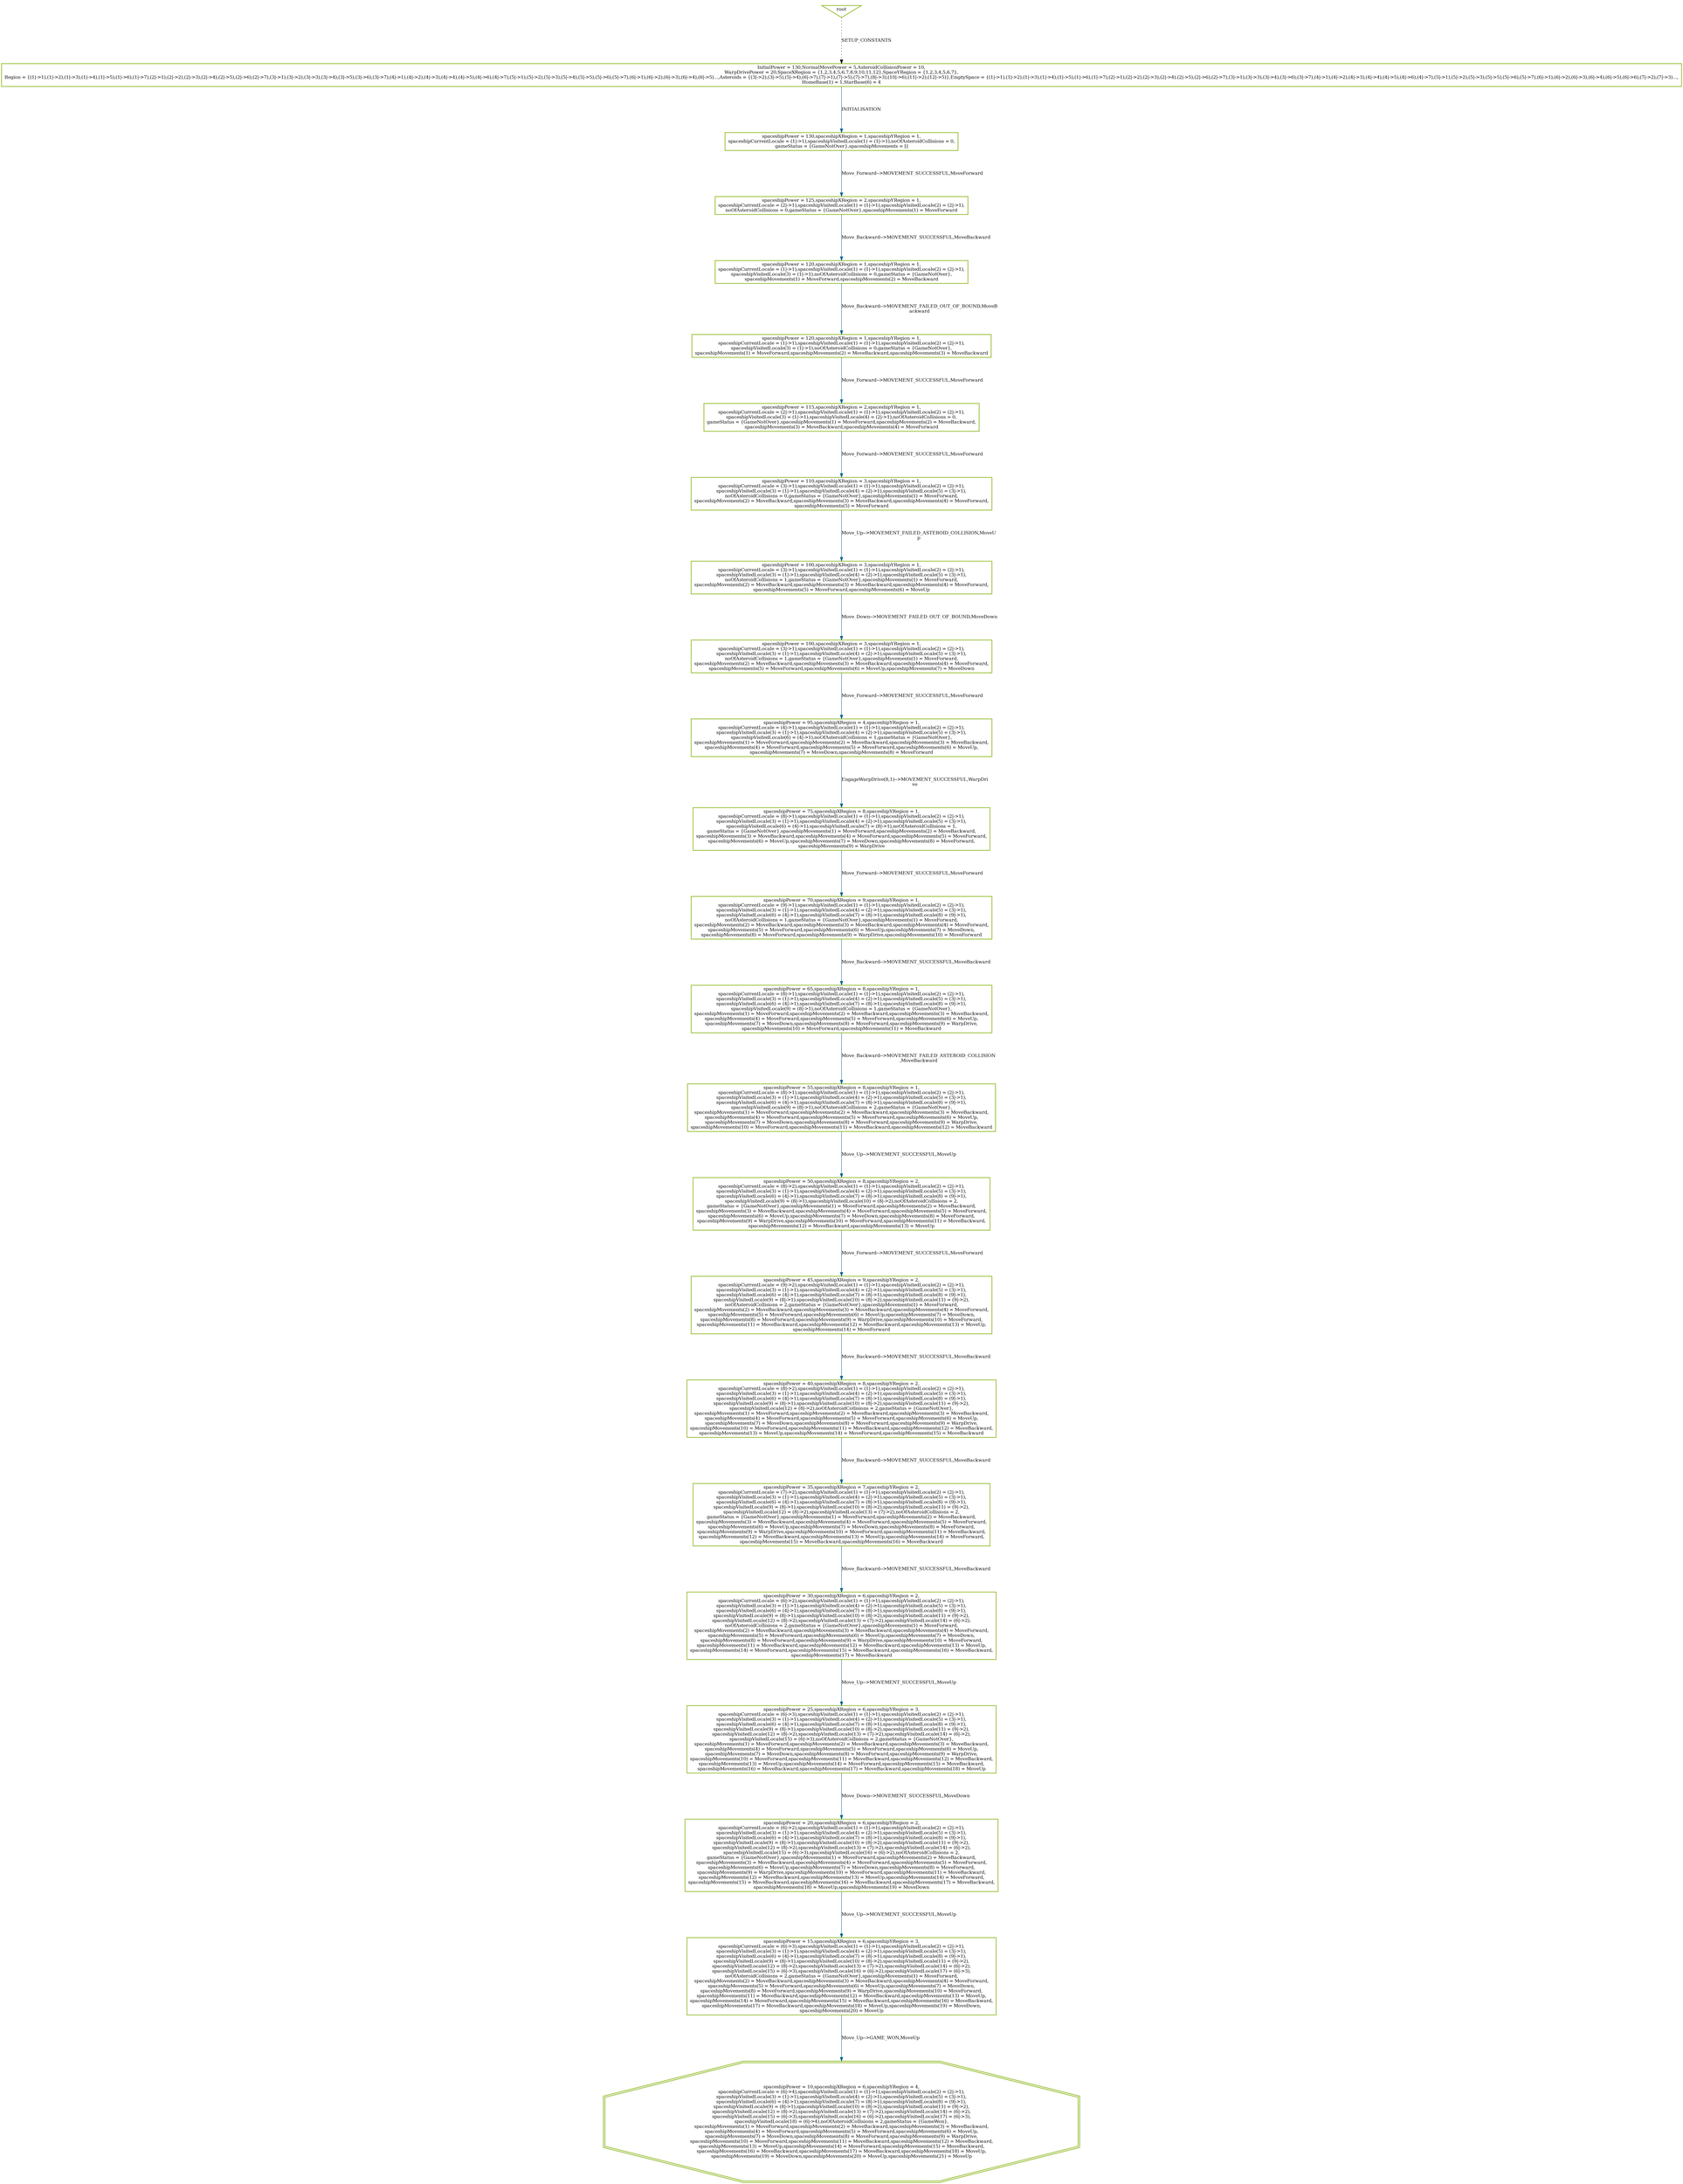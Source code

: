 digraph history {
graph [nodesep=1.5, ranksep=1.5];
0 [shape=box, color="#99BF38", fontsize=12, penwidth=2, label="InitialPower = 130,NormalMovePower = 5,AsteroidCollisionPower = 10,\nWarpDrivePower = 20,SpaceXRegion = \{1,2,3,4,5,6,7,8,9,10,11,12\},SpaceYRegion = \{1,2,3,4,5,6,7\},\nRegion = \{(1\|-\>1),(1\|-\>2),(1\|-\>3),(1\|-\>4),(1\|-\>5),(1\|-\>6),(1\|-\>7),(2\|-\>1),(2\|-\>2),(2\|-\>3),(2\|-\>4),(2\|-\>5),(2\|-\>6),(2\|-\>7),(3\|-\>1),(3\|-\>2),(3\|-\>3),(3\|-\>4),(3\|-\>5),(3\|-\>6),(3\|-\>7),(4\|-\>1),(4\|-\>2),(4\|-\>3),(4\|-\>4),(4\|-\>5),(4\|-\>6),(4\|-\>7),(5\|-\>1),(5\|-\>2),(5\|-\>3),(5\|-\>4),(5\|-\>5),(5\|-\>6),(5\|-\>7),(6\|-\>1),(6\|-\>2),(6\|-\>3),(6\|-\>4),(6\|-\>5)...,Asteroids = \{(3\|-\>2),(3\|-\>5),(5\|-\>4),(6\|-\>7),(7\|-\>1),(7\|-\>5),(7\|-\>7),(8\|-\>3),(10\|-\>6),(11\|-\>2),(12\|-\>5)\},EmptySpace = \{(1\|-\>1),(1\|-\>2),(1\|-\>3),(1\|-\>4),(1\|-\>5),(1\|-\>6),(1\|-\>7),(2\|-\>1),(2\|-\>2),(2\|-\>3),(2\|-\>4),(2\|-\>5),(2\|-\>6),(2\|-\>7),(3\|-\>1),(3\|-\>3),(3\|-\>4),(3\|-\>6),(3\|-\>7),(4\|-\>1),(4\|-\>2),(4\|-\>3),(4\|-\>4),(4\|-\>5),(4\|-\>6),(4\|-\>7),(5\|-\>1),(5\|-\>2),(5\|-\>3),(5\|-\>5),(5\|-\>6),(5\|-\>7),(6\|-\>1),(6\|-\>2),(6\|-\>3),(6\|-\>4),(6\|-\>5),(6\|-\>6),(7\|-\>2),(7\|-\>3)...,\nHomeBase(1) = 1,StarBase(6) = 4"];

1 [shape=box, color="#99BF38", fontsize=12, penwidth=2, label="spaceshipPower = 130,spaceshipXRegion = 1,spaceshipYRegion = 1,\nspaceshipCurrentLocale = (1\|-\>1),spaceshipVisitedLocale(1) = (1\|-\>1),noOfAsteroidCollisions = 0,\ngameStatus = \{GameNotOver\},spaceshipMovements = []"];

4 [shape=box, color="#99BF38", fontsize=12, penwidth=2, label="spaceshipPower = 125,spaceshipXRegion = 2,spaceshipYRegion = 1,\nspaceshipCurrentLocale = (2\|-\>1),spaceshipVisitedLocale(1) = (1\|-\>1),spaceshipVisitedLocale(2) = (2\|-\>1),\nnoOfAsteroidCollisions = 0,gameStatus = \{GameNotOver\},spaceshipMovements(1) = MoveForward"];

20 [shape=box, color="#99BF38", fontsize=12, penwidth=2, label="spaceshipPower = 120,spaceshipXRegion = 1,spaceshipYRegion = 1,\nspaceshipCurrentLocale = (1\|-\>1),spaceshipVisitedLocale(1) = (1\|-\>1),spaceshipVisitedLocale(2) = (2\|-\>1),\nspaceshipVisitedLocale(3) = (1\|-\>1),noOfAsteroidCollisions = 0,gameStatus = \{GameNotOver\},\nspaceshipMovements(1) = MoveForward,spaceshipMovements(2) = MoveBackward"];

35 [shape=box, color="#99BF38", fontsize=12, penwidth=2, label="spaceshipPower = 120,spaceshipXRegion = 1,spaceshipYRegion = 1,\nspaceshipCurrentLocale = (1\|-\>1),spaceshipVisitedLocale(1) = (1\|-\>1),spaceshipVisitedLocale(2) = (2\|-\>1),\nspaceshipVisitedLocale(3) = (1\|-\>1),noOfAsteroidCollisions = 0,gameStatus = \{GameNotOver\},\nspaceshipMovements(1) = MoveForward,spaceshipMovements(2) = MoveBackward,spaceshipMovements(3) = MoveBackward"];

48 [shape=box, color="#99BF38", fontsize=12, penwidth=2, label="spaceshipPower = 115,spaceshipXRegion = 2,spaceshipYRegion = 1,\nspaceshipCurrentLocale = (2\|-\>1),spaceshipVisitedLocale(1) = (1\|-\>1),spaceshipVisitedLocale(2) = (2\|-\>1),\nspaceshipVisitedLocale(3) = (1\|-\>1),spaceshipVisitedLocale(4) = (2\|-\>1),noOfAsteroidCollisions = 0,\ngameStatus = \{GameNotOver\},spaceshipMovements(1) = MoveForward,spaceshipMovements(2) = MoveBackward,\nspaceshipMovements(3) = MoveBackward,spaceshipMovements(4) = MoveForward"];

62 [shape=box, color="#99BF38", fontsize=12, penwidth=2, label="spaceshipPower = 110,spaceshipXRegion = 3,spaceshipYRegion = 1,\nspaceshipCurrentLocale = (3\|-\>1),spaceshipVisitedLocale(1) = (1\|-\>1),spaceshipVisitedLocale(2) = (2\|-\>1),\nspaceshipVisitedLocale(3) = (1\|-\>1),spaceshipVisitedLocale(4) = (2\|-\>1),spaceshipVisitedLocale(5) = (3\|-\>1),\nnoOfAsteroidCollisions = 0,gameStatus = \{GameNotOver\},spaceshipMovements(1) = MoveForward,\nspaceshipMovements(2) = MoveBackward,spaceshipMovements(3) = MoveBackward,spaceshipMovements(4) = MoveForward,\nspaceshipMovements(5) = MoveForward"];

74 [shape=box, color="#99BF38", fontsize=12, penwidth=2, label="spaceshipPower = 100,spaceshipXRegion = 3,spaceshipYRegion = 1,\nspaceshipCurrentLocale = (3\|-\>1),spaceshipVisitedLocale(1) = (1\|-\>1),spaceshipVisitedLocale(2) = (2\|-\>1),\nspaceshipVisitedLocale(3) = (1\|-\>1),spaceshipVisitedLocale(4) = (2\|-\>1),spaceshipVisitedLocale(5) = (3\|-\>1),\nnoOfAsteroidCollisions = 1,gameStatus = \{GameNotOver\},spaceshipMovements(1) = MoveForward,\nspaceshipMovements(2) = MoveBackward,spaceshipMovements(3) = MoveBackward,spaceshipMovements(4) = MoveForward,\nspaceshipMovements(5) = MoveForward,spaceshipMovements(6) = MoveUp"];

90 [shape=box, color="#99BF38", fontsize=12, penwidth=2, label="spaceshipPower = 100,spaceshipXRegion = 3,spaceshipYRegion = 1,\nspaceshipCurrentLocale = (3\|-\>1),spaceshipVisitedLocale(1) = (1\|-\>1),spaceshipVisitedLocale(2) = (2\|-\>1),\nspaceshipVisitedLocale(3) = (1\|-\>1),spaceshipVisitedLocale(4) = (2\|-\>1),spaceshipVisitedLocale(5) = (3\|-\>1),\nnoOfAsteroidCollisions = 1,gameStatus = \{GameNotOver\},spaceshipMovements(1) = MoveForward,\nspaceshipMovements(2) = MoveBackward,spaceshipMovements(3) = MoveBackward,spaceshipMovements(4) = MoveForward,\nspaceshipMovements(5) = MoveForward,spaceshipMovements(6) = MoveUp,spaceshipMovements(7) = MoveDown"];

106 [shape=box, color="#99BF38", fontsize=12, penwidth=2, label="spaceshipPower = 95,spaceshipXRegion = 4,spaceshipYRegion = 1,\nspaceshipCurrentLocale = (4\|-\>1),spaceshipVisitedLocale(1) = (1\|-\>1),spaceshipVisitedLocale(2) = (2\|-\>1),\nspaceshipVisitedLocale(3) = (1\|-\>1),spaceshipVisitedLocale(4) = (2\|-\>1),spaceshipVisitedLocale(5) = (3\|-\>1),\nspaceshipVisitedLocale(6) = (4\|-\>1),noOfAsteroidCollisions = 1,gameStatus = \{GameNotOver\},\nspaceshipMovements(1) = MoveForward,spaceshipMovements(2) = MoveBackward,spaceshipMovements(3) = MoveBackward,\nspaceshipMovements(4) = MoveForward,spaceshipMovements(5) = MoveForward,spaceshipMovements(6) = MoveUp,\nspaceshipMovements(7) = MoveDown,spaceshipMovements(8) = MoveForward"];

128 [shape=box, color="#99BF38", fontsize=12, penwidth=2, label="spaceshipPower = 75,spaceshipXRegion = 8,spaceshipYRegion = 1,\nspaceshipCurrentLocale = (8\|-\>1),spaceshipVisitedLocale(1) = (1\|-\>1),spaceshipVisitedLocale(2) = (2\|-\>1),\nspaceshipVisitedLocale(3) = (1\|-\>1),spaceshipVisitedLocale(4) = (2\|-\>1),spaceshipVisitedLocale(5) = (3\|-\>1),\nspaceshipVisitedLocale(6) = (4\|-\>1),spaceshipVisitedLocale(7) = (8\|-\>1),noOfAsteroidCollisions = 1,\ngameStatus = \{GameNotOver\},spaceshipMovements(1) = MoveForward,spaceshipMovements(2) = MoveBackward,\nspaceshipMovements(3) = MoveBackward,spaceshipMovements(4) = MoveForward,spaceshipMovements(5) = MoveForward,\nspaceshipMovements(6) = MoveUp,spaceshipMovements(7) = MoveDown,spaceshipMovements(8) = MoveForward,\nspaceshipMovements(9) = WarpDrive"];

135 [shape=box, color="#99BF38", fontsize=12, penwidth=2, label="spaceshipPower = 70,spaceshipXRegion = 9,spaceshipYRegion = 1,\nspaceshipCurrentLocale = (9\|-\>1),spaceshipVisitedLocale(1) = (1\|-\>1),spaceshipVisitedLocale(2) = (2\|-\>1),\nspaceshipVisitedLocale(3) = (1\|-\>1),spaceshipVisitedLocale(4) = (2\|-\>1),spaceshipVisitedLocale(5) = (3\|-\>1),\nspaceshipVisitedLocale(6) = (4\|-\>1),spaceshipVisitedLocale(7) = (8\|-\>1),spaceshipVisitedLocale(8) = (9\|-\>1),\nnoOfAsteroidCollisions = 1,gameStatus = \{GameNotOver\},spaceshipMovements(1) = MoveForward,\nspaceshipMovements(2) = MoveBackward,spaceshipMovements(3) = MoveBackward,spaceshipMovements(4) = MoveForward,\nspaceshipMovements(5) = MoveForward,spaceshipMovements(6) = MoveUp,spaceshipMovements(7) = MoveDown,\nspaceshipMovements(8) = MoveForward,spaceshipMovements(9) = WarpDrive,spaceshipMovements(10) = MoveForward"];

151 [shape=box, color="#99BF38", fontsize=12, penwidth=2, label="spaceshipPower = 65,spaceshipXRegion = 8,spaceshipYRegion = 1,\nspaceshipCurrentLocale = (8\|-\>1),spaceshipVisitedLocale(1) = (1\|-\>1),spaceshipVisitedLocale(2) = (2\|-\>1),\nspaceshipVisitedLocale(3) = (1\|-\>1),spaceshipVisitedLocale(4) = (2\|-\>1),spaceshipVisitedLocale(5) = (3\|-\>1),\nspaceshipVisitedLocale(6) = (4\|-\>1),spaceshipVisitedLocale(7) = (8\|-\>1),spaceshipVisitedLocale(8) = (9\|-\>1),\nspaceshipVisitedLocale(9) = (8\|-\>1),noOfAsteroidCollisions = 1,gameStatus = \{GameNotOver\},\nspaceshipMovements(1) = MoveForward,spaceshipMovements(2) = MoveBackward,spaceshipMovements(3) = MoveBackward,\nspaceshipMovements(4) = MoveForward,spaceshipMovements(5) = MoveForward,spaceshipMovements(6) = MoveUp,\nspaceshipMovements(7) = MoveDown,spaceshipMovements(8) = MoveForward,spaceshipMovements(9) = WarpDrive,\nspaceshipMovements(10) = MoveForward,spaceshipMovements(11) = MoveBackward"];

166 [shape=box, color="#99BF38", fontsize=12, penwidth=2, label="spaceshipPower = 55,spaceshipXRegion = 8,spaceshipYRegion = 1,\nspaceshipCurrentLocale = (8\|-\>1),spaceshipVisitedLocale(1) = (1\|-\>1),spaceshipVisitedLocale(2) = (2\|-\>1),\nspaceshipVisitedLocale(3) = (1\|-\>1),spaceshipVisitedLocale(4) = (2\|-\>1),spaceshipVisitedLocale(5) = (3\|-\>1),\nspaceshipVisitedLocale(6) = (4\|-\>1),spaceshipVisitedLocale(7) = (8\|-\>1),spaceshipVisitedLocale(8) = (9\|-\>1),\nspaceshipVisitedLocale(9) = (8\|-\>1),noOfAsteroidCollisions = 2,gameStatus = \{GameNotOver\},\nspaceshipMovements(1) = MoveForward,spaceshipMovements(2) = MoveBackward,spaceshipMovements(3) = MoveBackward,\nspaceshipMovements(4) = MoveForward,spaceshipMovements(5) = MoveForward,spaceshipMovements(6) = MoveUp,\nspaceshipMovements(7) = MoveDown,spaceshipMovements(8) = MoveForward,spaceshipMovements(9) = WarpDrive,\nspaceshipMovements(10) = MoveForward,spaceshipMovements(11) = MoveBackward,spaceshipMovements(12) = MoveBackward"];

177 [shape=box, color="#99BF38", fontsize=12, penwidth=2, label="spaceshipPower = 50,spaceshipXRegion = 8,spaceshipYRegion = 2,\nspaceshipCurrentLocale = (8\|-\>2),spaceshipVisitedLocale(1) = (1\|-\>1),spaceshipVisitedLocale(2) = (2\|-\>1),\nspaceshipVisitedLocale(3) = (1\|-\>1),spaceshipVisitedLocale(4) = (2\|-\>1),spaceshipVisitedLocale(5) = (3\|-\>1),\nspaceshipVisitedLocale(6) = (4\|-\>1),spaceshipVisitedLocale(7) = (8\|-\>1),spaceshipVisitedLocale(8) = (9\|-\>1),\nspaceshipVisitedLocale(9) = (8\|-\>1),spaceshipVisitedLocale(10) = (8\|-\>2),noOfAsteroidCollisions = 2,\ngameStatus = \{GameNotOver\},spaceshipMovements(1) = MoveForward,spaceshipMovements(2) = MoveBackward,\nspaceshipMovements(3) = MoveBackward,spaceshipMovements(4) = MoveForward,spaceshipMovements(5) = MoveForward,\nspaceshipMovements(6) = MoveUp,spaceshipMovements(7) = MoveDown,spaceshipMovements(8) = MoveForward,\nspaceshipMovements(9) = WarpDrive,spaceshipMovements(10) = MoveForward,spaceshipMovements(11) = MoveBackward,\nspaceshipMovements(12) = MoveBackward,spaceshipMovements(13) = MoveUp"];

194 [shape=box, color="#99BF38", fontsize=12, penwidth=2, label="spaceshipPower = 45,spaceshipXRegion = 9,spaceshipYRegion = 2,\nspaceshipCurrentLocale = (9\|-\>2),spaceshipVisitedLocale(1) = (1\|-\>1),spaceshipVisitedLocale(2) = (2\|-\>1),\nspaceshipVisitedLocale(3) = (1\|-\>1),spaceshipVisitedLocale(4) = (2\|-\>1),spaceshipVisitedLocale(5) = (3\|-\>1),\nspaceshipVisitedLocale(6) = (4\|-\>1),spaceshipVisitedLocale(7) = (8\|-\>1),spaceshipVisitedLocale(8) = (9\|-\>1),\nspaceshipVisitedLocale(9) = (8\|-\>1),spaceshipVisitedLocale(10) = (8\|-\>2),spaceshipVisitedLocale(11) = (9\|-\>2),\nnoOfAsteroidCollisions = 2,gameStatus = \{GameNotOver\},spaceshipMovements(1) = MoveForward,\nspaceshipMovements(2) = MoveBackward,spaceshipMovements(3) = MoveBackward,spaceshipMovements(4) = MoveForward,\nspaceshipMovements(5) = MoveForward,spaceshipMovements(6) = MoveUp,spaceshipMovements(7) = MoveDown,\nspaceshipMovements(8) = MoveForward,spaceshipMovements(9) = WarpDrive,spaceshipMovements(10) = MoveForward,\nspaceshipMovements(11) = MoveBackward,spaceshipMovements(12) = MoveBackward,spaceshipMovements(13) = MoveUp,\nspaceshipMovements(14) = MoveForward"];

210 [shape=box, color="#99BF38", fontsize=12, penwidth=2, label="spaceshipPower = 40,spaceshipXRegion = 8,spaceshipYRegion = 2,\nspaceshipCurrentLocale = (8\|-\>2),spaceshipVisitedLocale(1) = (1\|-\>1),spaceshipVisitedLocale(2) = (2\|-\>1),\nspaceshipVisitedLocale(3) = (1\|-\>1),spaceshipVisitedLocale(4) = (2\|-\>1),spaceshipVisitedLocale(5) = (3\|-\>1),\nspaceshipVisitedLocale(6) = (4\|-\>1),spaceshipVisitedLocale(7) = (8\|-\>1),spaceshipVisitedLocale(8) = (9\|-\>1),\nspaceshipVisitedLocale(9) = (8\|-\>1),spaceshipVisitedLocale(10) = (8\|-\>2),spaceshipVisitedLocale(11) = (9\|-\>2),\nspaceshipVisitedLocale(12) = (8\|-\>2),noOfAsteroidCollisions = 2,gameStatus = \{GameNotOver\},\nspaceshipMovements(1) = MoveForward,spaceshipMovements(2) = MoveBackward,spaceshipMovements(3) = MoveBackward,\nspaceshipMovements(4) = MoveForward,spaceshipMovements(5) = MoveForward,spaceshipMovements(6) = MoveUp,\nspaceshipMovements(7) = MoveDown,spaceshipMovements(8) = MoveForward,spaceshipMovements(9) = WarpDrive,\nspaceshipMovements(10) = MoveForward,spaceshipMovements(11) = MoveBackward,spaceshipMovements(12) = MoveBackward,\nspaceshipMovements(13) = MoveUp,spaceshipMovements(14) = MoveForward,spaceshipMovements(15) = MoveBackward"];

225 [shape=box, color="#99BF38", fontsize=12, penwidth=2, label="spaceshipPower = 35,spaceshipXRegion = 7,spaceshipYRegion = 2,\nspaceshipCurrentLocale = (7\|-\>2),spaceshipVisitedLocale(1) = (1\|-\>1),spaceshipVisitedLocale(2) = (2\|-\>1),\nspaceshipVisitedLocale(3) = (1\|-\>1),spaceshipVisitedLocale(4) = (2\|-\>1),spaceshipVisitedLocale(5) = (3\|-\>1),\nspaceshipVisitedLocale(6) = (4\|-\>1),spaceshipVisitedLocale(7) = (8\|-\>1),spaceshipVisitedLocale(8) = (9\|-\>1),\nspaceshipVisitedLocale(9) = (8\|-\>1),spaceshipVisitedLocale(10) = (8\|-\>2),spaceshipVisitedLocale(11) = (9\|-\>2),\nspaceshipVisitedLocale(12) = (8\|-\>2),spaceshipVisitedLocale(13) = (7\|-\>2),noOfAsteroidCollisions = 2,\ngameStatus = \{GameNotOver\},spaceshipMovements(1) = MoveForward,spaceshipMovements(2) = MoveBackward,\nspaceshipMovements(3) = MoveBackward,spaceshipMovements(4) = MoveForward,spaceshipMovements(5) = MoveForward,\nspaceshipMovements(6) = MoveUp,spaceshipMovements(7) = MoveDown,spaceshipMovements(8) = MoveForward,\nspaceshipMovements(9) = WarpDrive,spaceshipMovements(10) = MoveForward,spaceshipMovements(11) = MoveBackward,\nspaceshipMovements(12) = MoveBackward,spaceshipMovements(13) = MoveUp,spaceshipMovements(14) = MoveForward,\nspaceshipMovements(15) = MoveBackward,spaceshipMovements(16) = MoveBackward"];

239 [shape=box, color="#99BF38", fontsize=12, penwidth=2, label="spaceshipPower = 30,spaceshipXRegion = 6,spaceshipYRegion = 2,\nspaceshipCurrentLocale = (6\|-\>2),spaceshipVisitedLocale(1) = (1\|-\>1),spaceshipVisitedLocale(2) = (2\|-\>1),\nspaceshipVisitedLocale(3) = (1\|-\>1),spaceshipVisitedLocale(4) = (2\|-\>1),spaceshipVisitedLocale(5) = (3\|-\>1),\nspaceshipVisitedLocale(6) = (4\|-\>1),spaceshipVisitedLocale(7) = (8\|-\>1),spaceshipVisitedLocale(8) = (9\|-\>1),\nspaceshipVisitedLocale(9) = (8\|-\>1),spaceshipVisitedLocale(10) = (8\|-\>2),spaceshipVisitedLocale(11) = (9\|-\>2),\nspaceshipVisitedLocale(12) = (8\|-\>2),spaceshipVisitedLocale(13) = (7\|-\>2),spaceshipVisitedLocale(14) = (6\|-\>2),\nnoOfAsteroidCollisions = 2,gameStatus = \{GameNotOver\},spaceshipMovements(1) = MoveForward,\nspaceshipMovements(2) = MoveBackward,spaceshipMovements(3) = MoveBackward,spaceshipMovements(4) = MoveForward,\nspaceshipMovements(5) = MoveForward,spaceshipMovements(6) = MoveUp,spaceshipMovements(7) = MoveDown,\nspaceshipMovements(8) = MoveForward,spaceshipMovements(9) = WarpDrive,spaceshipMovements(10) = MoveForward,\nspaceshipMovements(11) = MoveBackward,spaceshipMovements(12) = MoveBackward,spaceshipMovements(13) = MoveUp,\nspaceshipMovements(14) = MoveForward,spaceshipMovements(15) = MoveBackward,spaceshipMovements(16) = MoveBackward,\nspaceshipMovements(17) = MoveBackward"];

251 [shape=box, color="#99BF38", fontsize=12, penwidth=2, label="spaceshipPower = 25,spaceshipXRegion = 6,spaceshipYRegion = 3,\nspaceshipCurrentLocale = (6\|-\>3),spaceshipVisitedLocale(1) = (1\|-\>1),spaceshipVisitedLocale(2) = (2\|-\>1),\nspaceshipVisitedLocale(3) = (1\|-\>1),spaceshipVisitedLocale(4) = (2\|-\>1),spaceshipVisitedLocale(5) = (3\|-\>1),\nspaceshipVisitedLocale(6) = (4\|-\>1),spaceshipVisitedLocale(7) = (8\|-\>1),spaceshipVisitedLocale(8) = (9\|-\>1),\nspaceshipVisitedLocale(9) = (8\|-\>1),spaceshipVisitedLocale(10) = (8\|-\>2),spaceshipVisitedLocale(11) = (9\|-\>2),\nspaceshipVisitedLocale(12) = (8\|-\>2),spaceshipVisitedLocale(13) = (7\|-\>2),spaceshipVisitedLocale(14) = (6\|-\>2),\nspaceshipVisitedLocale(15) = (6\|-\>3),noOfAsteroidCollisions = 2,gameStatus = \{GameNotOver\},\nspaceshipMovements(1) = MoveForward,spaceshipMovements(2) = MoveBackward,spaceshipMovements(3) = MoveBackward,\nspaceshipMovements(4) = MoveForward,spaceshipMovements(5) = MoveForward,spaceshipMovements(6) = MoveUp,\nspaceshipMovements(7) = MoveDown,spaceshipMovements(8) = MoveForward,spaceshipMovements(9) = WarpDrive,\nspaceshipMovements(10) = MoveForward,spaceshipMovements(11) = MoveBackward,spaceshipMovements(12) = MoveBackward,\nspaceshipMovements(13) = MoveUp,spaceshipMovements(14) = MoveForward,spaceshipMovements(15) = MoveBackward,\nspaceshipMovements(16) = MoveBackward,spaceshipMovements(17) = MoveBackward,spaceshipMovements(18) = MoveUp"];

267 [shape=box, color="#99BF38", fontsize=12, penwidth=2, label="spaceshipPower = 20,spaceshipXRegion = 6,spaceshipYRegion = 2,\nspaceshipCurrentLocale = (6\|-\>2),spaceshipVisitedLocale(1) = (1\|-\>1),spaceshipVisitedLocale(2) = (2\|-\>1),\nspaceshipVisitedLocale(3) = (1\|-\>1),spaceshipVisitedLocale(4) = (2\|-\>1),spaceshipVisitedLocale(5) = (3\|-\>1),\nspaceshipVisitedLocale(6) = (4\|-\>1),spaceshipVisitedLocale(7) = (8\|-\>1),spaceshipVisitedLocale(8) = (9\|-\>1),\nspaceshipVisitedLocale(9) = (8\|-\>1),spaceshipVisitedLocale(10) = (8\|-\>2),spaceshipVisitedLocale(11) = (9\|-\>2),\nspaceshipVisitedLocale(12) = (8\|-\>2),spaceshipVisitedLocale(13) = (7\|-\>2),spaceshipVisitedLocale(14) = (6\|-\>2),\nspaceshipVisitedLocale(15) = (6\|-\>3),spaceshipVisitedLocale(16) = (6\|-\>2),noOfAsteroidCollisions = 2,\ngameStatus = \{GameNotOver\},spaceshipMovements(1) = MoveForward,spaceshipMovements(2) = MoveBackward,\nspaceshipMovements(3) = MoveBackward,spaceshipMovements(4) = MoveForward,spaceshipMovements(5) = MoveForward,\nspaceshipMovements(6) = MoveUp,spaceshipMovements(7) = MoveDown,spaceshipMovements(8) = MoveForward,\nspaceshipMovements(9) = WarpDrive,spaceshipMovements(10) = MoveForward,spaceshipMovements(11) = MoveBackward,\nspaceshipMovements(12) = MoveBackward,spaceshipMovements(13) = MoveUp,spaceshipMovements(14) = MoveForward,\nspaceshipMovements(15) = MoveBackward,spaceshipMovements(16) = MoveBackward,spaceshipMovements(17) = MoveBackward,\nspaceshipMovements(18) = MoveUp,spaceshipMovements(19) = MoveDown"];

281 [shape=box, color="#99BF38", fontsize=12, penwidth=2, label="spaceshipPower = 15,spaceshipXRegion = 6,spaceshipYRegion = 3,\nspaceshipCurrentLocale = (6\|-\>3),spaceshipVisitedLocale(1) = (1\|-\>1),spaceshipVisitedLocale(2) = (2\|-\>1),\nspaceshipVisitedLocale(3) = (1\|-\>1),spaceshipVisitedLocale(4) = (2\|-\>1),spaceshipVisitedLocale(5) = (3\|-\>1),\nspaceshipVisitedLocale(6) = (4\|-\>1),spaceshipVisitedLocale(7) = (8\|-\>1),spaceshipVisitedLocale(8) = (9\|-\>1),\nspaceshipVisitedLocale(9) = (8\|-\>1),spaceshipVisitedLocale(10) = (8\|-\>2),spaceshipVisitedLocale(11) = (9\|-\>2),\nspaceshipVisitedLocale(12) = (8\|-\>2),spaceshipVisitedLocale(13) = (7\|-\>2),spaceshipVisitedLocale(14) = (6\|-\>2),\nspaceshipVisitedLocale(15) = (6\|-\>3),spaceshipVisitedLocale(16) = (6\|-\>2),spaceshipVisitedLocale(17) = (6\|-\>3),\nnoOfAsteroidCollisions = 2,gameStatus = \{GameNotOver\},spaceshipMovements(1) = MoveForward,\nspaceshipMovements(2) = MoveBackward,spaceshipMovements(3) = MoveBackward,spaceshipMovements(4) = MoveForward,\nspaceshipMovements(5) = MoveForward,spaceshipMovements(6) = MoveUp,spaceshipMovements(7) = MoveDown,\nspaceshipMovements(8) = MoveForward,spaceshipMovements(9) = WarpDrive,spaceshipMovements(10) = MoveForward,\nspaceshipMovements(11) = MoveBackward,spaceshipMovements(12) = MoveBackward,spaceshipMovements(13) = MoveUp,\nspaceshipMovements(14) = MoveForward,spaceshipMovements(15) = MoveBackward,spaceshipMovements(16) = MoveBackward,\nspaceshipMovements(17) = MoveBackward,spaceshipMovements(18) = MoveUp,spaceshipMovements(19) = MoveDown,\nspaceshipMovements(20) = MoveUp"];

295 [shape=doubleoctagon, color="#99BF38", fontsize=12, penwidth=2, label="spaceshipPower = 10,spaceshipXRegion = 6,spaceshipYRegion = 4,\nspaceshipCurrentLocale = (6\|-\>4),spaceshipVisitedLocale(1) = (1\|-\>1),spaceshipVisitedLocale(2) = (2\|-\>1),\nspaceshipVisitedLocale(3) = (1\|-\>1),spaceshipVisitedLocale(4) = (2\|-\>1),spaceshipVisitedLocale(5) = (3\|-\>1),\nspaceshipVisitedLocale(6) = (4\|-\>1),spaceshipVisitedLocale(7) = (8\|-\>1),spaceshipVisitedLocale(8) = (9\|-\>1),\nspaceshipVisitedLocale(9) = (8\|-\>1),spaceshipVisitedLocale(10) = (8\|-\>2),spaceshipVisitedLocale(11) = (9\|-\>2),\nspaceshipVisitedLocale(12) = (8\|-\>2),spaceshipVisitedLocale(13) = (7\|-\>2),spaceshipVisitedLocale(14) = (6\|-\>2),\nspaceshipVisitedLocale(15) = (6\|-\>3),spaceshipVisitedLocale(16) = (6\|-\>2),spaceshipVisitedLocale(17) = (6\|-\>3),\nspaceshipVisitedLocale(18) = (6\|-\>4),noOfAsteroidCollisions = 2,gameStatus = \{GameWon\},\nspaceshipMovements(1) = MoveForward,spaceshipMovements(2) = MoveBackward,spaceshipMovements(3) = MoveBackward,\nspaceshipMovements(4) = MoveForward,spaceshipMovements(5) = MoveForward,spaceshipMovements(6) = MoveUp,\nspaceshipMovements(7) = MoveDown,spaceshipMovements(8) = MoveForward,spaceshipMovements(9) = WarpDrive,\nspaceshipMovements(10) = MoveForward,spaceshipMovements(11) = MoveBackward,spaceshipMovements(12) = MoveBackward,\nspaceshipMovements(13) = MoveUp,spaceshipMovements(14) = MoveForward,spaceshipMovements(15) = MoveBackward,\nspaceshipMovements(16) = MoveBackward,spaceshipMovements(17) = MoveBackward,spaceshipMovements(18) = MoveUp,\nspaceshipMovements(19) = MoveDown,spaceshipMovements(20) = MoveUp,spaceshipMovements(21) = MoveUp"];

root [shape=invtriangle, color="#99BF38", fontsize=12, penwidth=2, label="root"];

root -> 0 [style = dotted, color = black, label="SETUP_CONSTANTS", fontsize=12];

0 -> 1 [color = "#006391", label="INITIALISATION", fontsize=12];

1 -> 4 [color = "#006391", label="Move_Forward--\>MOVEMENT_SUCCESSFUL,MoveForward", fontsize=12];

4 -> 20 [color = "#006391", label="Move_Backward--\>MOVEMENT_SUCCESSFUL,MoveBackward", fontsize=12];

20 -> 35 [color = "#006391", label="Move_Backward--\>MOVEMENT_FAILED_OUT_OF_BOUND,MoveB\nackward", fontsize=12];

35 -> 48 [color = "#006391", label="Move_Forward--\>MOVEMENT_SUCCESSFUL,MoveForward", fontsize=12];

48 -> 62 [color = "#006391", label="Move_Forward--\>MOVEMENT_SUCCESSFUL,MoveForward", fontsize=12];

62 -> 74 [color = "#006391", label="Move_Up--\>MOVEMENT_FAILED_ASTEROID_COLLISION,MoveU\np", fontsize=12];

74 -> 90 [color = "#006391", label="Move_Down--\>MOVEMENT_FAILED_OUT_OF_BOUND,MoveDown", fontsize=12];

90 -> 106 [color = "#006391", label="Move_Forward--\>MOVEMENT_SUCCESSFUL,MoveForward", fontsize=12];

106 -> 128 [color = "#006391", label="EngageWarpDrive(8,1)--\>MOVEMENT_SUCCESSFUL,WarpDri\nve", fontsize=12];

128 -> 135 [color = "#006391", label="Move_Forward--\>MOVEMENT_SUCCESSFUL,MoveForward", fontsize=12];

135 -> 151 [color = "#006391", label="Move_Backward--\>MOVEMENT_SUCCESSFUL,MoveBackward", fontsize=12];

151 -> 166 [color = "#006391", label="Move_Backward--\>MOVEMENT_FAILED_ASTEROID_COLLISION\n,MoveBackward", fontsize=12];

166 -> 177 [color = "#006391", label="Move_Up--\>MOVEMENT_SUCCESSFUL,MoveUp", fontsize=12];

177 -> 194 [color = "#006391", label="Move_Forward--\>MOVEMENT_SUCCESSFUL,MoveForward", fontsize=12];

194 -> 210 [color = "#006391", label="Move_Backward--\>MOVEMENT_SUCCESSFUL,MoveBackward", fontsize=12];

210 -> 225 [color = "#006391", label="Move_Backward--\>MOVEMENT_SUCCESSFUL,MoveBackward", fontsize=12];

225 -> 239 [color = "#006391", label="Move_Backward--\>MOVEMENT_SUCCESSFUL,MoveBackward", fontsize=12];

239 -> 251 [color = "#006391", label="Move_Up--\>MOVEMENT_SUCCESSFUL,MoveUp", fontsize=12];

251 -> 267 [color = "#006391", label="Move_Down--\>MOVEMENT_SUCCESSFUL,MoveDown", fontsize=12];

267 -> 281 [color = "#006391", label="Move_Up--\>MOVEMENT_SUCCESSFUL,MoveUp", fontsize=12];

281 -> 295 [color = "#006391", label="Move_Up--\>GAME_WON,MoveUp", fontsize=12];

}
